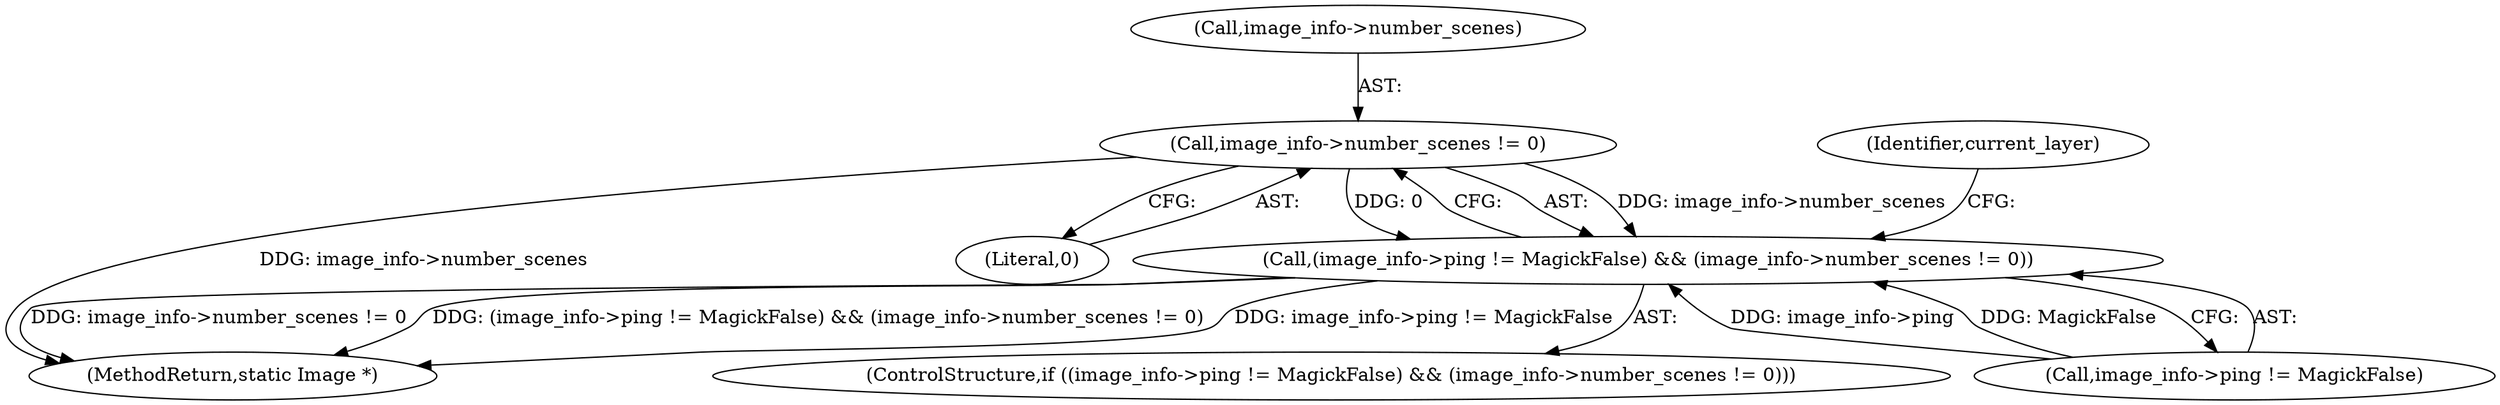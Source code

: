 digraph "0_ImageMagick_d31fec57e9dfb0516deead2053a856e3c71e9751@pointer" {
"1000651" [label="(Call,image_info->number_scenes != 0)"];
"1000645" [label="(Call,(image_info->ping != MagickFalse) && (image_info->number_scenes != 0))"];
"1001006" [label="(MethodReturn,static Image *)"];
"1000644" [label="(ControlStructure,if ((image_info->ping != MagickFalse) && (image_info->number_scenes != 0)))"];
"1000661" [label="(Identifier,current_layer)"];
"1000651" [label="(Call,image_info->number_scenes != 0)"];
"1000646" [label="(Call,image_info->ping != MagickFalse)"];
"1000645" [label="(Call,(image_info->ping != MagickFalse) && (image_info->number_scenes != 0))"];
"1000655" [label="(Literal,0)"];
"1000652" [label="(Call,image_info->number_scenes)"];
"1000651" -> "1000645"  [label="AST: "];
"1000651" -> "1000655"  [label="CFG: "];
"1000652" -> "1000651"  [label="AST: "];
"1000655" -> "1000651"  [label="AST: "];
"1000645" -> "1000651"  [label="CFG: "];
"1000651" -> "1001006"  [label="DDG: image_info->number_scenes"];
"1000651" -> "1000645"  [label="DDG: image_info->number_scenes"];
"1000651" -> "1000645"  [label="DDG: 0"];
"1000645" -> "1000644"  [label="AST: "];
"1000645" -> "1000646"  [label="CFG: "];
"1000646" -> "1000645"  [label="AST: "];
"1000661" -> "1000645"  [label="CFG: "];
"1000645" -> "1001006"  [label="DDG: image_info->ping != MagickFalse"];
"1000645" -> "1001006"  [label="DDG: image_info->number_scenes != 0"];
"1000645" -> "1001006"  [label="DDG: (image_info->ping != MagickFalse) && (image_info->number_scenes != 0)"];
"1000646" -> "1000645"  [label="DDG: image_info->ping"];
"1000646" -> "1000645"  [label="DDG: MagickFalse"];
}
